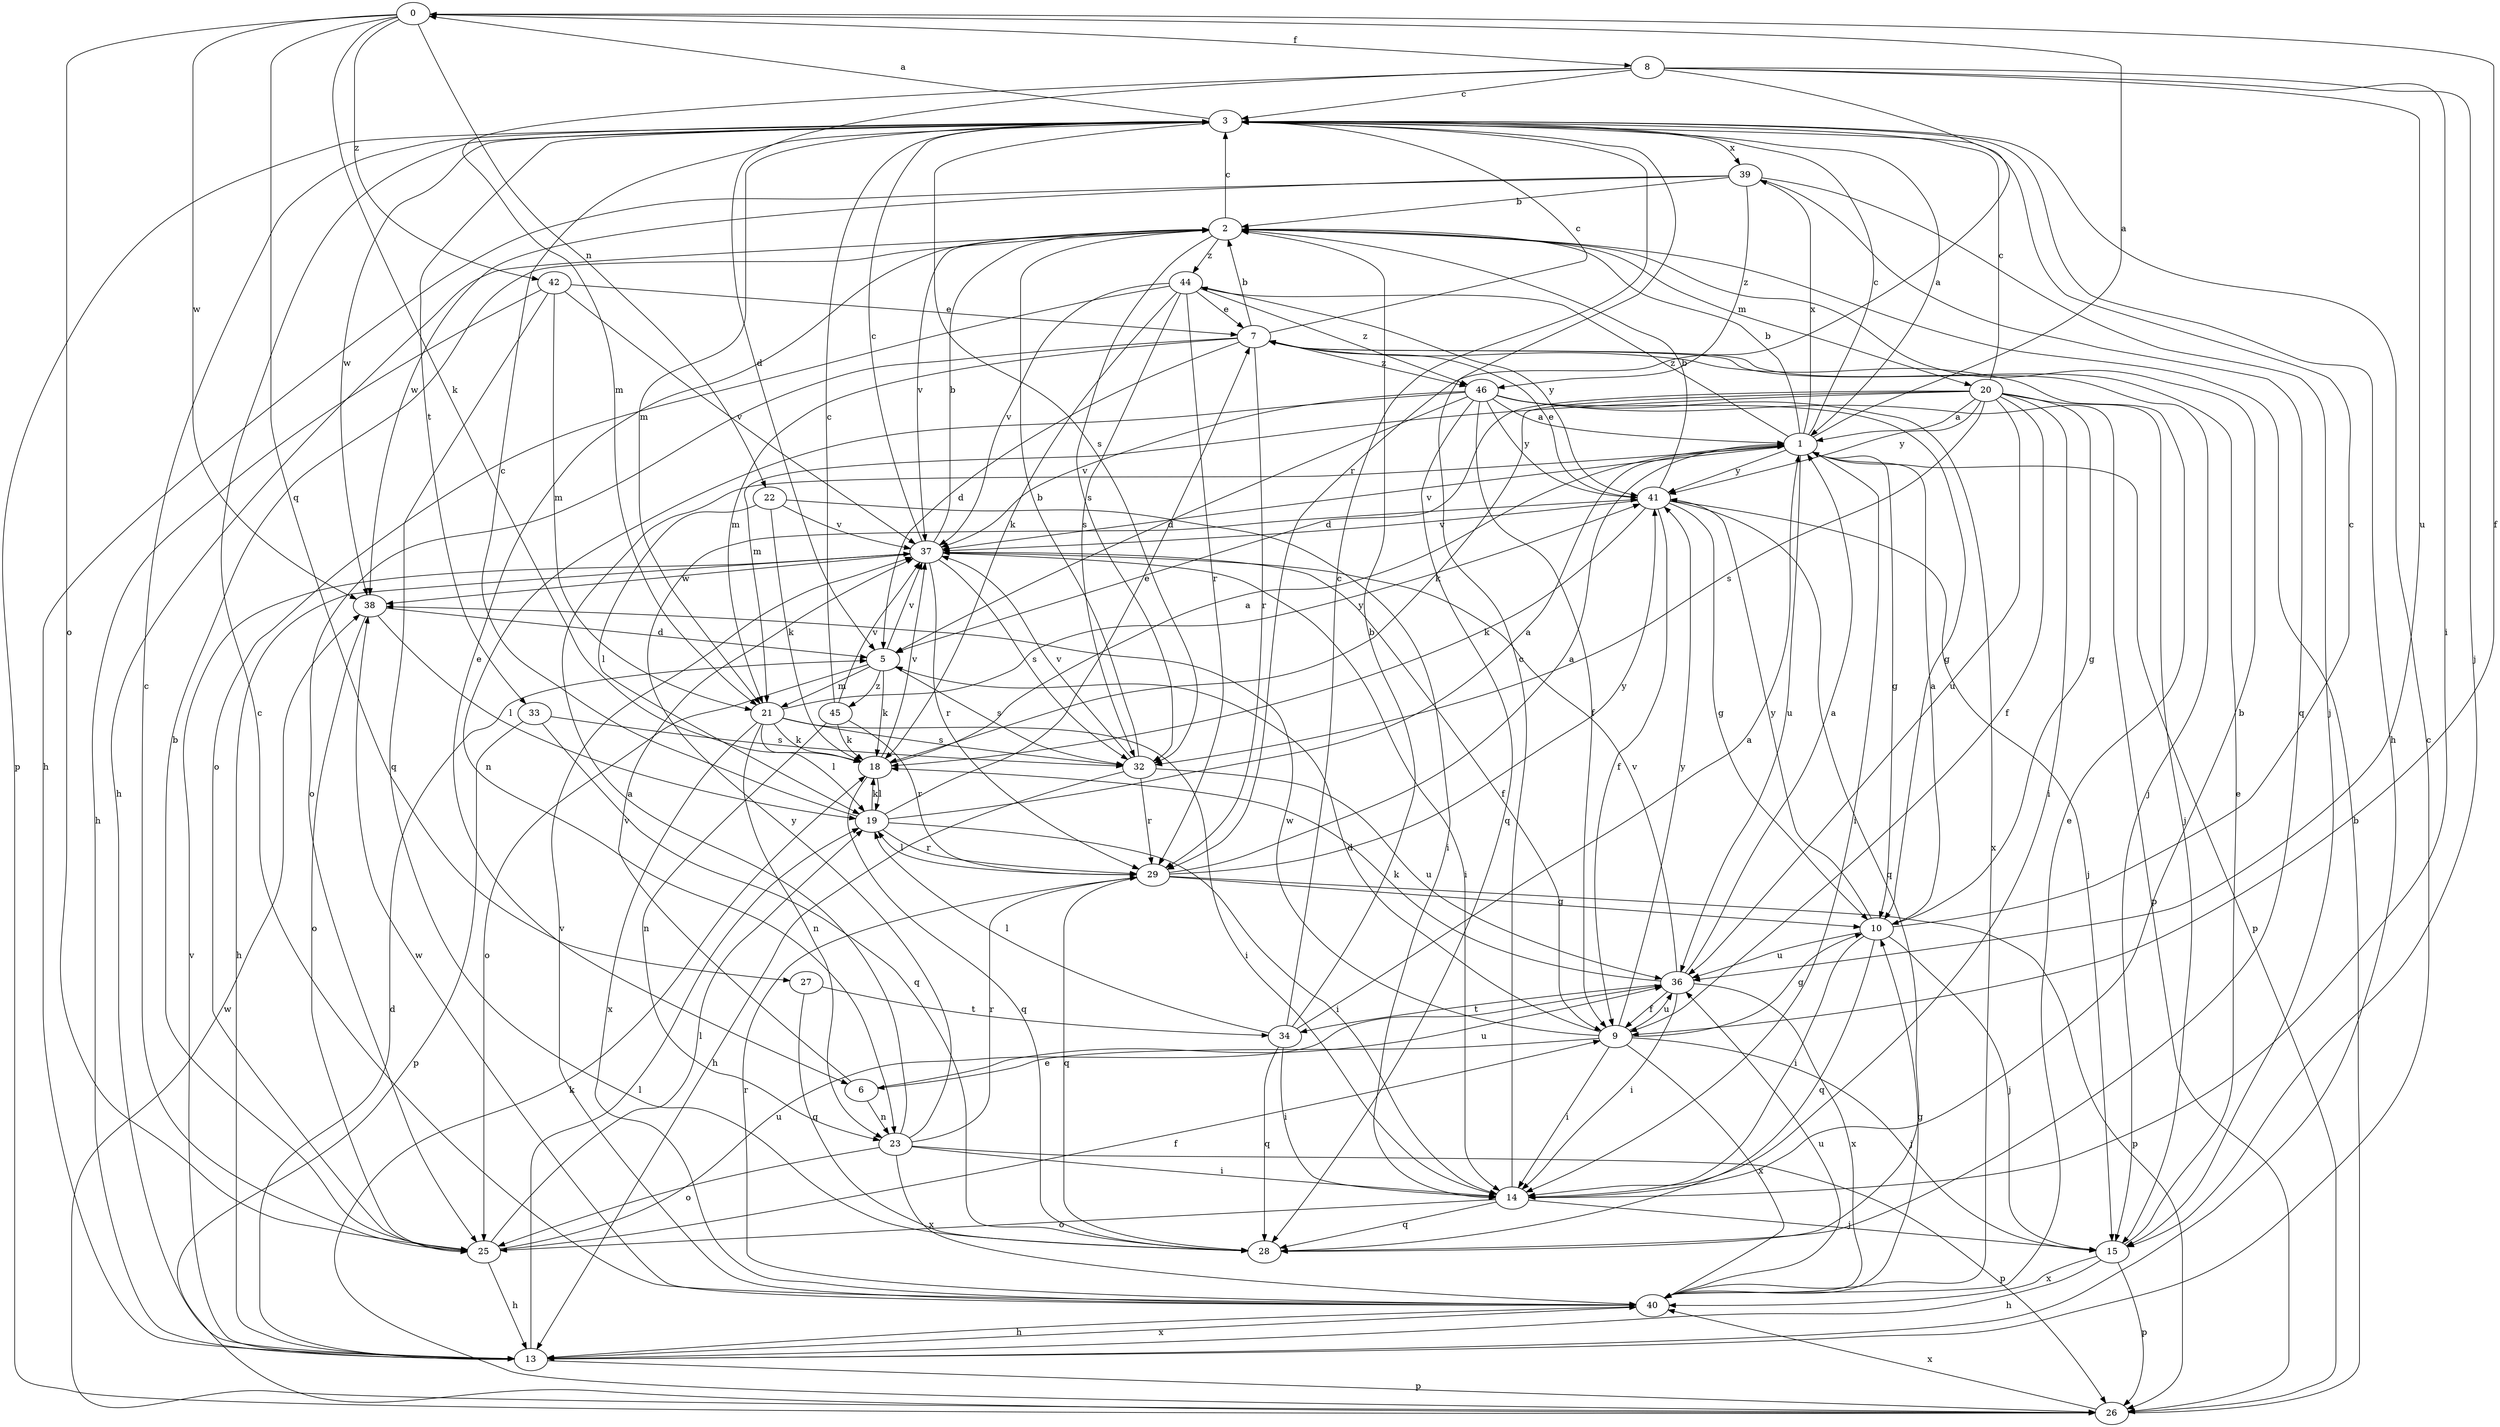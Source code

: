 strict digraph  {
0;
1;
2;
3;
5;
6;
7;
8;
9;
10;
13;
14;
15;
18;
19;
20;
21;
22;
23;
25;
26;
27;
28;
29;
32;
33;
34;
36;
37;
38;
39;
40;
41;
42;
44;
45;
46;
0 -> 8  [label=f];
0 -> 9  [label=f];
0 -> 18  [label=k];
0 -> 22  [label=n];
0 -> 25  [label=o];
0 -> 27  [label=q];
0 -> 38  [label=w];
0 -> 42  [label=z];
1 -> 0  [label=a];
1 -> 2  [label=b];
1 -> 3  [label=c];
1 -> 10  [label=g];
1 -> 14  [label=i];
1 -> 26  [label=p];
1 -> 36  [label=u];
1 -> 37  [label=v];
1 -> 39  [label=x];
1 -> 41  [label=y];
1 -> 44  [label=z];
2 -> 3  [label=c];
2 -> 6  [label=e];
2 -> 13  [label=h];
2 -> 20  [label=m];
2 -> 32  [label=s];
2 -> 37  [label=v];
2 -> 44  [label=z];
3 -> 0  [label=a];
3 -> 1  [label=a];
3 -> 13  [label=h];
3 -> 21  [label=m];
3 -> 26  [label=p];
3 -> 32  [label=s];
3 -> 33  [label=t];
3 -> 38  [label=w];
3 -> 39  [label=x];
5 -> 18  [label=k];
5 -> 21  [label=m];
5 -> 25  [label=o];
5 -> 32  [label=s];
5 -> 37  [label=v];
5 -> 45  [label=z];
6 -> 23  [label=n];
6 -> 36  [label=u];
6 -> 37  [label=v];
7 -> 2  [label=b];
7 -> 3  [label=c];
7 -> 5  [label=d];
7 -> 15  [label=j];
7 -> 21  [label=m];
7 -> 25  [label=o];
7 -> 29  [label=r];
7 -> 46  [label=z];
8 -> 3  [label=c];
8 -> 5  [label=d];
8 -> 14  [label=i];
8 -> 15  [label=j];
8 -> 21  [label=m];
8 -> 29  [label=r];
8 -> 36  [label=u];
9 -> 5  [label=d];
9 -> 6  [label=e];
9 -> 10  [label=g];
9 -> 14  [label=i];
9 -> 15  [label=j];
9 -> 36  [label=u];
9 -> 38  [label=w];
9 -> 40  [label=x];
9 -> 41  [label=y];
10 -> 1  [label=a];
10 -> 3  [label=c];
10 -> 14  [label=i];
10 -> 15  [label=j];
10 -> 28  [label=q];
10 -> 36  [label=u];
10 -> 41  [label=y];
13 -> 3  [label=c];
13 -> 5  [label=d];
13 -> 19  [label=l];
13 -> 26  [label=p];
13 -> 37  [label=v];
13 -> 40  [label=x];
14 -> 2  [label=b];
14 -> 3  [label=c];
14 -> 15  [label=j];
14 -> 25  [label=o];
14 -> 28  [label=q];
15 -> 7  [label=e];
15 -> 13  [label=h];
15 -> 26  [label=p];
15 -> 40  [label=x];
18 -> 1  [label=a];
18 -> 19  [label=l];
18 -> 28  [label=q];
18 -> 37  [label=v];
19 -> 1  [label=a];
19 -> 3  [label=c];
19 -> 7  [label=e];
19 -> 14  [label=i];
19 -> 18  [label=k];
19 -> 29  [label=r];
20 -> 1  [label=a];
20 -> 3  [label=c];
20 -> 5  [label=d];
20 -> 9  [label=f];
20 -> 10  [label=g];
20 -> 14  [label=i];
20 -> 15  [label=j];
20 -> 18  [label=k];
20 -> 21  [label=m];
20 -> 32  [label=s];
20 -> 36  [label=u];
20 -> 41  [label=y];
21 -> 14  [label=i];
21 -> 18  [label=k];
21 -> 19  [label=l];
21 -> 23  [label=n];
21 -> 32  [label=s];
21 -> 40  [label=x];
21 -> 41  [label=y];
22 -> 14  [label=i];
22 -> 18  [label=k];
22 -> 19  [label=l];
22 -> 37  [label=v];
23 -> 1  [label=a];
23 -> 14  [label=i];
23 -> 25  [label=o];
23 -> 26  [label=p];
23 -> 29  [label=r];
23 -> 40  [label=x];
23 -> 41  [label=y];
25 -> 2  [label=b];
25 -> 3  [label=c];
25 -> 9  [label=f];
25 -> 13  [label=h];
25 -> 19  [label=l];
25 -> 36  [label=u];
26 -> 2  [label=b];
26 -> 18  [label=k];
26 -> 38  [label=w];
26 -> 40  [label=x];
27 -> 28  [label=q];
27 -> 34  [label=t];
29 -> 1  [label=a];
29 -> 10  [label=g];
29 -> 19  [label=l];
29 -> 26  [label=p];
29 -> 28  [label=q];
29 -> 41  [label=y];
32 -> 2  [label=b];
32 -> 13  [label=h];
32 -> 29  [label=r];
32 -> 36  [label=u];
32 -> 37  [label=v];
33 -> 26  [label=p];
33 -> 28  [label=q];
33 -> 32  [label=s];
34 -> 1  [label=a];
34 -> 2  [label=b];
34 -> 3  [label=c];
34 -> 14  [label=i];
34 -> 19  [label=l];
34 -> 28  [label=q];
36 -> 1  [label=a];
36 -> 9  [label=f];
36 -> 14  [label=i];
36 -> 18  [label=k];
36 -> 34  [label=t];
36 -> 37  [label=v];
36 -> 40  [label=x];
37 -> 2  [label=b];
37 -> 3  [label=c];
37 -> 9  [label=f];
37 -> 13  [label=h];
37 -> 14  [label=i];
37 -> 29  [label=r];
37 -> 32  [label=s];
37 -> 38  [label=w];
38 -> 5  [label=d];
38 -> 19  [label=l];
38 -> 25  [label=o];
39 -> 2  [label=b];
39 -> 13  [label=h];
39 -> 15  [label=j];
39 -> 28  [label=q];
39 -> 38  [label=w];
39 -> 46  [label=z];
40 -> 3  [label=c];
40 -> 7  [label=e];
40 -> 10  [label=g];
40 -> 13  [label=h];
40 -> 29  [label=r];
40 -> 36  [label=u];
40 -> 37  [label=v];
40 -> 38  [label=w];
41 -> 2  [label=b];
41 -> 7  [label=e];
41 -> 9  [label=f];
41 -> 10  [label=g];
41 -> 15  [label=j];
41 -> 18  [label=k];
41 -> 28  [label=q];
41 -> 37  [label=v];
42 -> 7  [label=e];
42 -> 13  [label=h];
42 -> 21  [label=m];
42 -> 28  [label=q];
42 -> 37  [label=v];
44 -> 7  [label=e];
44 -> 18  [label=k];
44 -> 25  [label=o];
44 -> 29  [label=r];
44 -> 32  [label=s];
44 -> 37  [label=v];
44 -> 41  [label=y];
44 -> 46  [label=z];
45 -> 3  [label=c];
45 -> 18  [label=k];
45 -> 23  [label=n];
45 -> 29  [label=r];
45 -> 37  [label=v];
46 -> 1  [label=a];
46 -> 5  [label=d];
46 -> 9  [label=f];
46 -> 10  [label=g];
46 -> 23  [label=n];
46 -> 26  [label=p];
46 -> 28  [label=q];
46 -> 37  [label=v];
46 -> 40  [label=x];
46 -> 41  [label=y];
}
